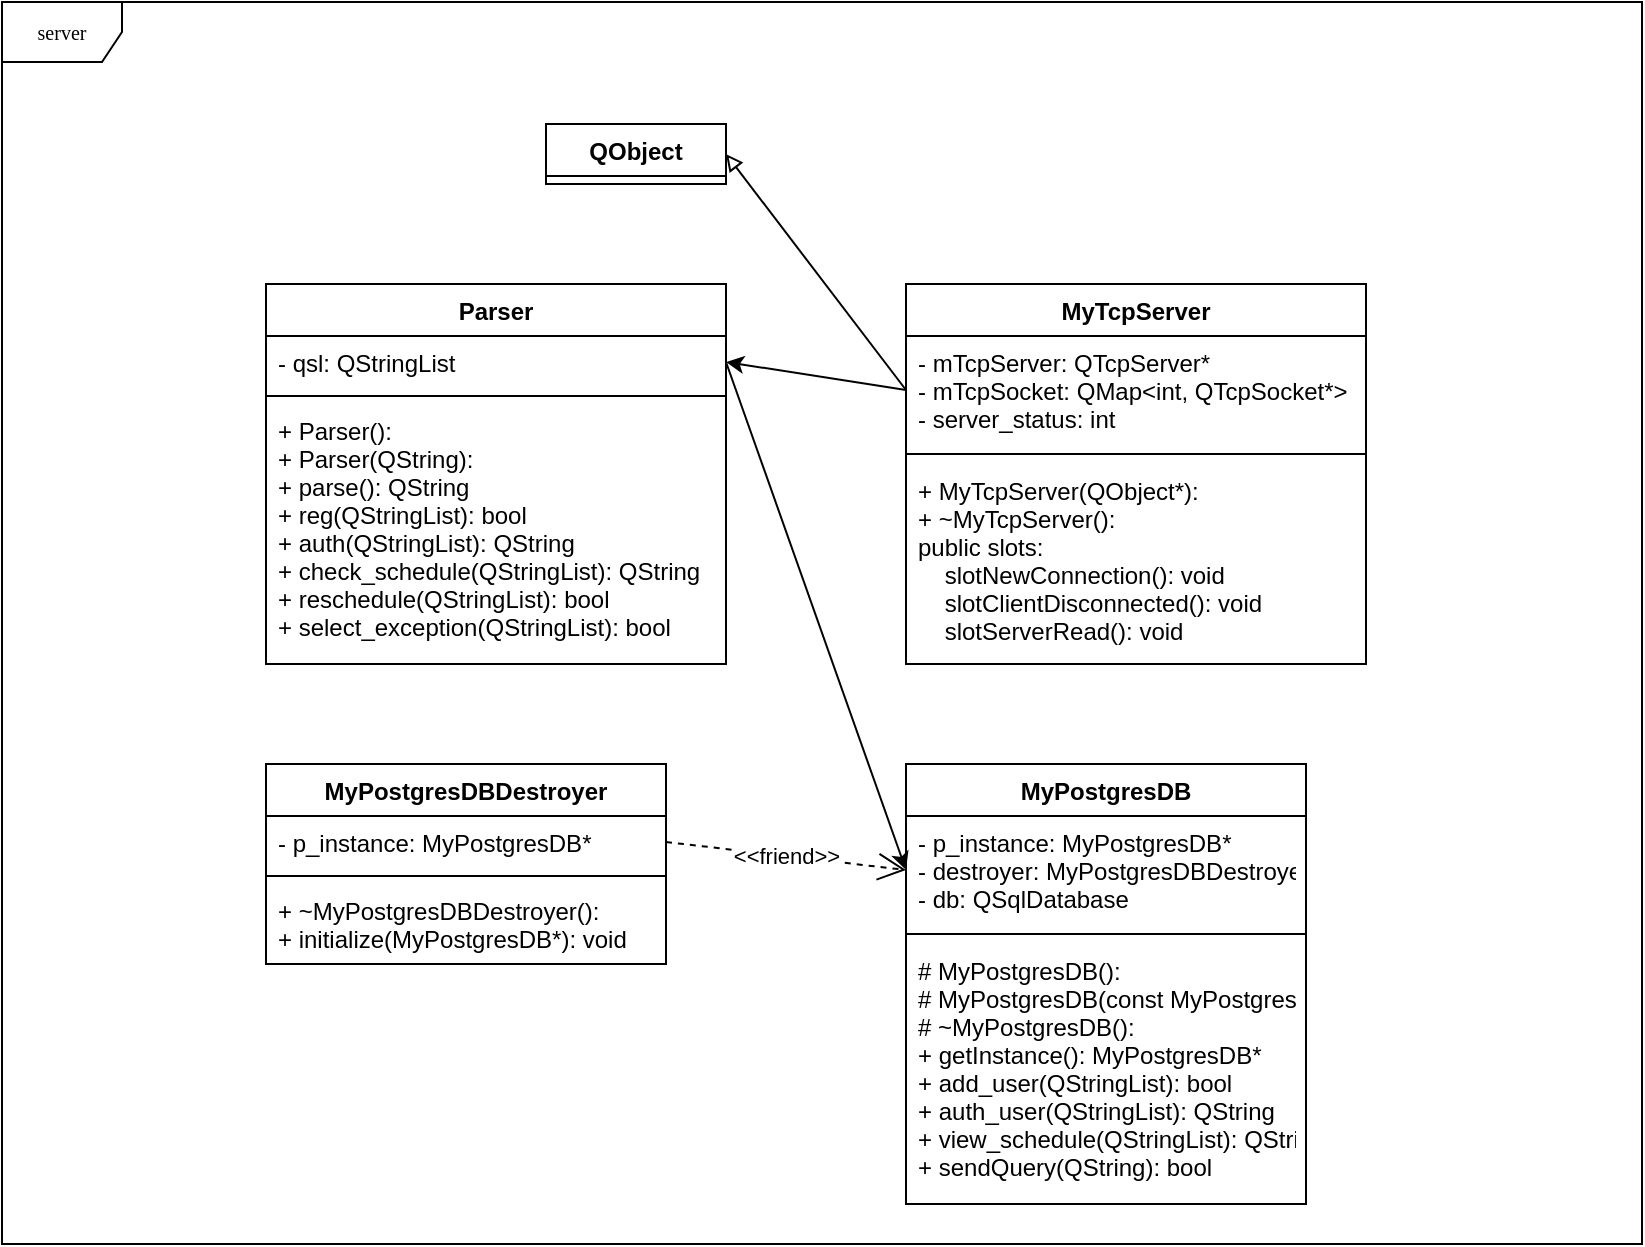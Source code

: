 <mxfile version="20.8.16" type="device"><diagram name="Page-1" id="c4acf3e9-155e-7222-9cf6-157b1a14988f"><mxGraphModel dx="92" dy="595" grid="1" gridSize="10" guides="1" tooltips="1" connect="1" arrows="1" fold="1" page="1" pageScale="1" pageWidth="850" pageHeight="1100" background="none" math="0" shadow="0"><root><mxCell id="0"/><mxCell id="1" parent="0"/><mxCell id="17acba5748e5396b-1" value="server" style="shape=umlFrame;whiteSpace=wrap;html=1;rounded=0;shadow=0;comic=0;labelBackgroundColor=none;strokeWidth=1;fontFamily=Verdana;fontSize=10;align=center;" parent="1" vertex="1"><mxGeometry x="870" y="19" width="820" height="621" as="geometry"/></mxCell><mxCell id="vYdNc_PE8MDjh0I0QIps-7" value="Parser" style="swimlane;fontStyle=1;align=center;verticalAlign=top;childLayout=stackLayout;horizontal=1;startSize=26;horizontalStack=0;resizeParent=1;resizeParentMax=0;resizeLast=0;collapsible=1;marginBottom=0;" parent="1" vertex="1"><mxGeometry x="1002" y="160" width="230" height="190" as="geometry"/></mxCell><mxCell id="vYdNc_PE8MDjh0I0QIps-8" value="- qsl: QStringList" style="text;strokeColor=none;fillColor=none;align=left;verticalAlign=top;spacingLeft=4;spacingRight=4;overflow=hidden;rotatable=0;points=[[0,0.5],[1,0.5]];portConstraint=eastwest;" parent="vYdNc_PE8MDjh0I0QIps-7" vertex="1"><mxGeometry y="26" width="230" height="26" as="geometry"/></mxCell><mxCell id="vYdNc_PE8MDjh0I0QIps-9" value="" style="line;strokeWidth=1;fillColor=none;align=left;verticalAlign=middle;spacingTop=-1;spacingLeft=3;spacingRight=3;rotatable=0;labelPosition=right;points=[];portConstraint=eastwest;strokeColor=inherit;" parent="vYdNc_PE8MDjh0I0QIps-7" vertex="1"><mxGeometry y="52" width="230" height="8" as="geometry"/></mxCell><mxCell id="vYdNc_PE8MDjh0I0QIps-10" value="+ Parser():&#10;+ Parser(QString):&#10;+ parse(): QString&#10;+ reg(QStringList): bool&#10;+ auth(QStringList): QString&#10;+ check_schedule(QStringList): QString&#10;+ reschedule(QStringList): bool&#10;+ select_exception(QStringList): bool" style="text;strokeColor=none;fillColor=none;align=left;verticalAlign=top;spacingLeft=4;spacingRight=4;overflow=hidden;rotatable=0;points=[[0,0.5],[1,0.5]];portConstraint=eastwest;" parent="vYdNc_PE8MDjh0I0QIps-7" vertex="1"><mxGeometry y="60" width="230" height="130" as="geometry"/></mxCell><mxCell id="vYdNc_PE8MDjh0I0QIps-11" value="MyPostgresDBDestroyer" style="swimlane;fontStyle=1;align=center;verticalAlign=top;childLayout=stackLayout;horizontal=1;startSize=26;horizontalStack=0;resizeParent=1;resizeParentMax=0;resizeLast=0;collapsible=1;marginBottom=0;" parent="1" vertex="1"><mxGeometry x="1002" y="400" width="200" height="100" as="geometry"/></mxCell><mxCell id="vYdNc_PE8MDjh0I0QIps-12" value="- p_instance: MyPostgresDB*" style="text;strokeColor=none;fillColor=none;align=left;verticalAlign=top;spacingLeft=4;spacingRight=4;overflow=hidden;rotatable=0;points=[[0,0.5],[1,0.5]];portConstraint=eastwest;" parent="vYdNc_PE8MDjh0I0QIps-11" vertex="1"><mxGeometry y="26" width="200" height="26" as="geometry"/></mxCell><mxCell id="vYdNc_PE8MDjh0I0QIps-13" value="" style="line;strokeWidth=1;fillColor=none;align=left;verticalAlign=middle;spacingTop=-1;spacingLeft=3;spacingRight=3;rotatable=0;labelPosition=right;points=[];portConstraint=eastwest;strokeColor=inherit;" parent="vYdNc_PE8MDjh0I0QIps-11" vertex="1"><mxGeometry y="52" width="200" height="8" as="geometry"/></mxCell><mxCell id="vYdNc_PE8MDjh0I0QIps-14" value="+ ~MyPostgresDBDestroyer(): &#10;+ initialize(MyPostgresDB*): void" style="text;strokeColor=none;fillColor=none;align=left;verticalAlign=top;spacingLeft=4;spacingRight=4;overflow=hidden;rotatable=0;points=[[0,0.5],[1,0.5]];portConstraint=eastwest;" parent="vYdNc_PE8MDjh0I0QIps-11" vertex="1"><mxGeometry y="60" width="200" height="40" as="geometry"/></mxCell><mxCell id="vYdNc_PE8MDjh0I0QIps-15" value="MyTcpServer" style="swimlane;fontStyle=1;align=center;verticalAlign=top;childLayout=stackLayout;horizontal=1;startSize=26;horizontalStack=0;resizeParent=1;resizeParentMax=0;resizeLast=0;collapsible=1;marginBottom=0;" parent="1" vertex="1"><mxGeometry x="1322" y="160" width="230" height="190" as="geometry"/></mxCell><mxCell id="vYdNc_PE8MDjh0I0QIps-16" value="- mTcpServer: QTcpServer*&#10;- mTcpSocket: QMap&lt;int, QTcpSocket*&gt;&#10;- server_status: int" style="text;strokeColor=none;fillColor=none;align=left;verticalAlign=top;spacingLeft=4;spacingRight=4;overflow=hidden;rotatable=0;points=[[0,0.5],[1,0.5]];portConstraint=eastwest;" parent="vYdNc_PE8MDjh0I0QIps-15" vertex="1"><mxGeometry y="26" width="230" height="54" as="geometry"/></mxCell><mxCell id="vYdNc_PE8MDjh0I0QIps-17" value="" style="line;strokeWidth=1;fillColor=none;align=left;verticalAlign=middle;spacingTop=-1;spacingLeft=3;spacingRight=3;rotatable=0;labelPosition=right;points=[];portConstraint=eastwest;strokeColor=inherit;" parent="vYdNc_PE8MDjh0I0QIps-15" vertex="1"><mxGeometry y="80" width="230" height="10" as="geometry"/></mxCell><mxCell id="vYdNc_PE8MDjh0I0QIps-18" value="+ MyTcpServer(QObject*): &#10;+ ~MyTcpServer(): &#10;public slots:&#10;    slotNewConnection(): void&#10;    slotClientDisconnected(): void&#10;    slotServerRead(): void " style="text;strokeColor=none;fillColor=none;align=left;verticalAlign=top;spacingLeft=4;spacingRight=4;overflow=hidden;rotatable=0;points=[[0,0.5],[1,0.5]];portConstraint=eastwest;" parent="vYdNc_PE8MDjh0I0QIps-15" vertex="1"><mxGeometry y="90" width="230" height="100" as="geometry"/></mxCell><mxCell id="vYdNc_PE8MDjh0I0QIps-19" value="MyPostgresDB" style="swimlane;fontStyle=1;align=center;verticalAlign=top;childLayout=stackLayout;horizontal=1;startSize=26;horizontalStack=0;resizeParent=1;resizeParentMax=0;resizeLast=0;collapsible=1;marginBottom=0;" parent="1" vertex="1"><mxGeometry x="1322" y="400" width="200" height="220" as="geometry"><mxRectangle x="600" y="440" width="130" height="30" as="alternateBounds"/></mxGeometry></mxCell><mxCell id="vYdNc_PE8MDjh0I0QIps-20" value="- p_instance: MyPostgresDB*&#10;- destroyer: MyPostgresDBDestroyer&#10;- db: QSqlDatabase" style="text;strokeColor=none;fillColor=none;align=left;verticalAlign=top;spacingLeft=4;spacingRight=4;overflow=hidden;rotatable=0;points=[[0,0.5],[1,0.5]];portConstraint=eastwest;" parent="vYdNc_PE8MDjh0I0QIps-19" vertex="1"><mxGeometry y="26" width="200" height="54" as="geometry"/></mxCell><mxCell id="vYdNc_PE8MDjh0I0QIps-21" value="" style="line;strokeWidth=1;fillColor=none;align=left;verticalAlign=middle;spacingTop=-1;spacingLeft=3;spacingRight=3;rotatable=0;labelPosition=right;points=[];portConstraint=eastwest;strokeColor=inherit;" parent="vYdNc_PE8MDjh0I0QIps-19" vertex="1"><mxGeometry y="80" width="200" height="10" as="geometry"/></mxCell><mxCell id="vYdNc_PE8MDjh0I0QIps-22" value="# MyPostgresDB(): &#10;# MyPostgresDB(const MyPostgresDB&amp;)&#10;# ~MyPostgresDB(): &#10;+ getInstance(): MyPostgresDB*&#10;+ add_user(QStringList): bool&#10;+ auth_user(QStringList): QString&#10;+ view_schedule(QStringList): QString&#10;+ sendQuery(QString): bool" style="text;strokeColor=none;fillColor=none;align=left;verticalAlign=top;spacingLeft=4;spacingRight=4;overflow=hidden;rotatable=0;points=[[0,0.5],[1,0.5]];portConstraint=eastwest;" parent="vYdNc_PE8MDjh0I0QIps-19" vertex="1"><mxGeometry y="90" width="200" height="130" as="geometry"/></mxCell><mxCell id="vYdNc_PE8MDjh0I0QIps-23" value="" style="endArrow=classic;html=1;rounded=0;exitX=1;exitY=0.5;exitDx=0;exitDy=0;entryX=0;entryY=0.5;entryDx=0;entryDy=0;" parent="1" source="vYdNc_PE8MDjh0I0QIps-8" target="vYdNc_PE8MDjh0I0QIps-20" edge="1"><mxGeometry width="50" height="50" relative="1" as="geometry"><mxPoint x="1252" y="240" as="sourcePoint"/><mxPoint x="1302" y="350" as="targetPoint"/></mxGeometry></mxCell><mxCell id="vYdNc_PE8MDjh0I0QIps-24" value="" style="endArrow=classic;html=1;rounded=0;entryX=1;entryY=0.5;entryDx=0;entryDy=0;exitX=0;exitY=0.5;exitDx=0;exitDy=0;" parent="1" source="vYdNc_PE8MDjh0I0QIps-16" target="vYdNc_PE8MDjh0I0QIps-8" edge="1"><mxGeometry width="50" height="50" relative="1" as="geometry"><mxPoint x="1262" y="250" as="sourcePoint"/><mxPoint x="1312" y="200" as="targetPoint"/></mxGeometry></mxCell><mxCell id="vYdNc_PE8MDjh0I0QIps-25" value="QObject" style="swimlane;fontStyle=1;align=center;verticalAlign=top;childLayout=stackLayout;horizontal=1;startSize=26;horizontalStack=0;resizeParent=1;resizeParentMax=0;resizeLast=0;collapsible=1;marginBottom=0;" parent="1" vertex="1" collapsed="1"><mxGeometry x="1142" y="80" width="90" height="30" as="geometry"><mxRectangle x="320" y="570" width="200" height="34" as="alternateBounds"/></mxGeometry></mxCell><mxCell id="vYdNc_PE8MDjh0I0QIps-27" value="" style="line;strokeWidth=1;fillColor=none;align=left;verticalAlign=middle;spacingTop=-1;spacingLeft=3;spacingRight=3;rotatable=0;labelPosition=right;points=[];portConstraint=eastwest;strokeColor=inherit;" parent="vYdNc_PE8MDjh0I0QIps-25" vertex="1"><mxGeometry y="26" width="200" height="8" as="geometry"/></mxCell><mxCell id="vYdNc_PE8MDjh0I0QIps-29" value="" style="endArrow=block;html=1;rounded=0;exitX=0;exitY=0.5;exitDx=0;exitDy=0;entryX=1;entryY=0.5;entryDx=0;entryDy=0;endFill=0;" parent="1" source="vYdNc_PE8MDjh0I0QIps-16" target="vYdNc_PE8MDjh0I0QIps-25" edge="1"><mxGeometry width="50" height="50" relative="1" as="geometry"><mxPoint x="1202" y="570" as="sourcePoint"/><mxPoint x="1252" y="520" as="targetPoint"/></mxGeometry></mxCell><mxCell id="vYdNc_PE8MDjh0I0QIps-31" value="&amp;lt;&amp;lt;friend&amp;gt;&amp;gt;" style="endArrow=open;endSize=12;dashed=1;html=1;rounded=0;entryX=0;entryY=0.5;entryDx=0;entryDy=0;exitX=1;exitY=0.5;exitDx=0;exitDy=0;" parent="1" source="vYdNc_PE8MDjh0I0QIps-12" target="vYdNc_PE8MDjh0I0QIps-20" edge="1"><mxGeometry width="160" relative="1" as="geometry"><mxPoint x="1172" y="280" as="sourcePoint"/><mxPoint x="1262" y="480" as="targetPoint"/></mxGeometry></mxCell></root></mxGraphModel></diagram></mxfile>